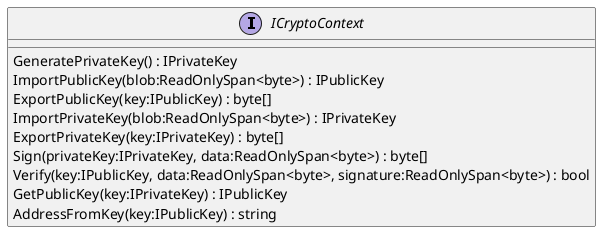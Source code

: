 @startuml
interface ICryptoContext {
    GeneratePrivateKey() : IPrivateKey
    ImportPublicKey(blob:ReadOnlySpan<byte>) : IPublicKey
    ExportPublicKey(key:IPublicKey) : byte[]
    ImportPrivateKey(blob:ReadOnlySpan<byte>) : IPrivateKey
    ExportPrivateKey(key:IPrivateKey) : byte[]
    Sign(privateKey:IPrivateKey, data:ReadOnlySpan<byte>) : byte[]
    Verify(key:IPublicKey, data:ReadOnlySpan<byte>, signature:ReadOnlySpan<byte>) : bool
    GetPublicKey(key:IPrivateKey) : IPublicKey
    AddressFromKey(key:IPublicKey) : string
}
@enduml
